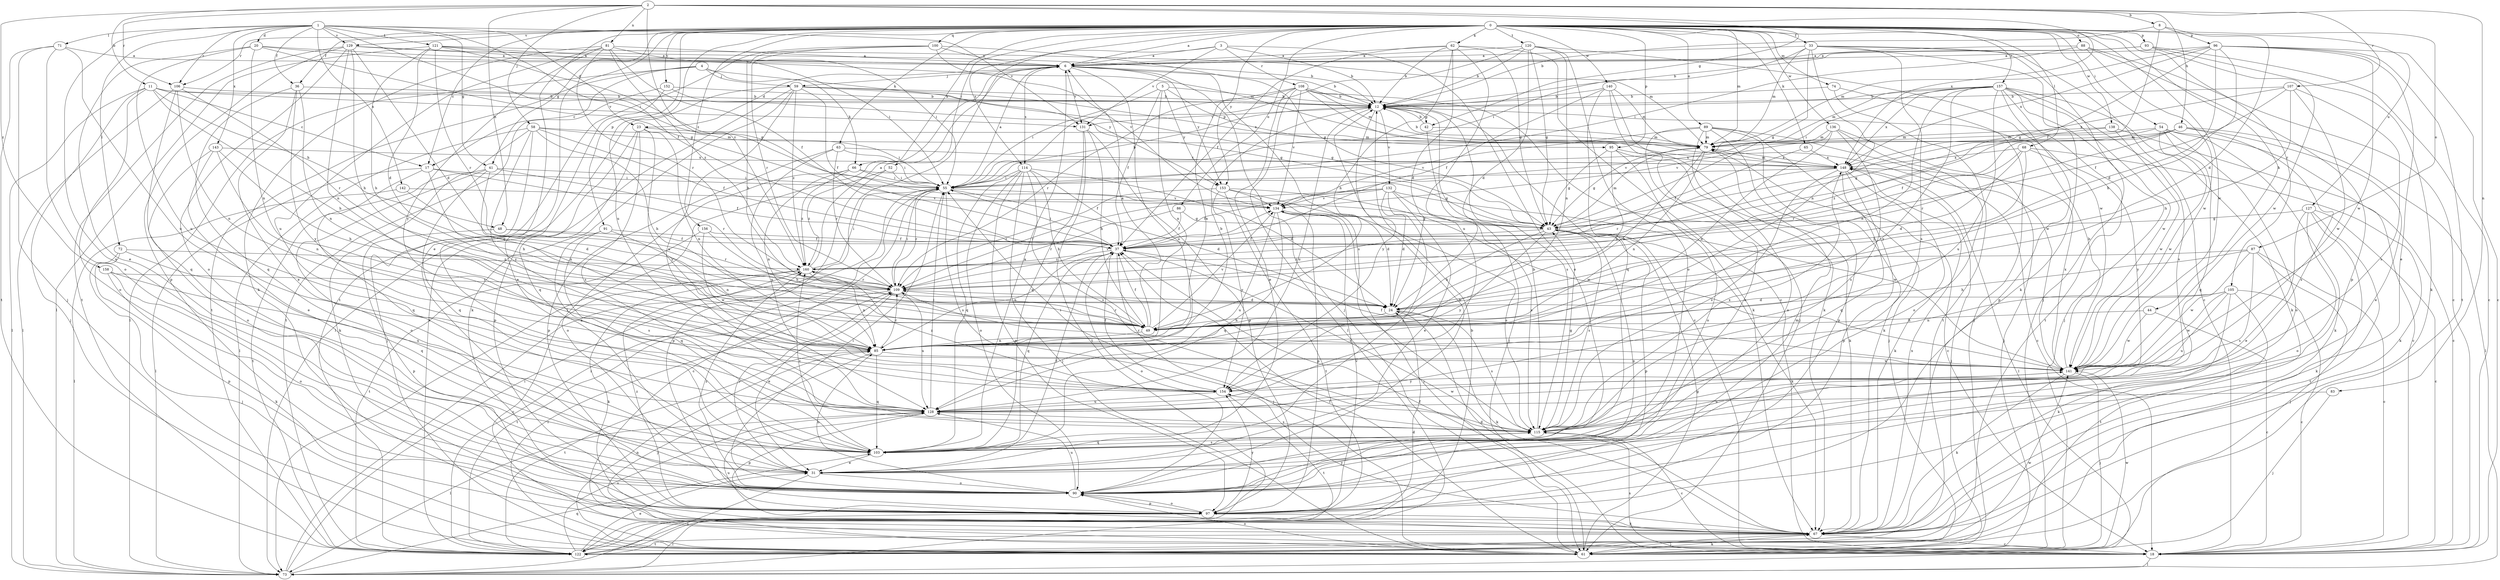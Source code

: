 strict digraph  {
0;
1;
2;
3;
4;
5;
6;
8;
11;
12;
17;
18;
20;
23;
24;
31;
33;
36;
37;
41;
42;
43;
44;
46;
48;
49;
52;
54;
55;
58;
59;
61;
62;
63;
65;
66;
67;
68;
71;
72;
73;
74;
79;
81;
83;
85;
86;
87;
88;
89;
90;
91;
93;
95;
96;
97;
100;
103;
105;
106;
107;
108;
109;
114;
115;
120;
121;
122;
127;
128;
129;
131;
132;
134;
136;
138;
140;
141;
142;
143;
148;
152;
153;
154;
156;
157;
158;
160;
0 -> 6  [label=a];
0 -> 17  [label=c];
0 -> 31  [label=e];
0 -> 33  [label=f];
0 -> 36  [label=f];
0 -> 41  [label=g];
0 -> 44  [label=h];
0 -> 52  [label=i];
0 -> 54  [label=i];
0 -> 62  [label=k];
0 -> 63  [label=k];
0 -> 65  [label=k];
0 -> 66  [label=k];
0 -> 68  [label=l];
0 -> 74  [label=m];
0 -> 79  [label=m];
0 -> 86  [label=o];
0 -> 87  [label=o];
0 -> 88  [label=o];
0 -> 89  [label=o];
0 -> 91  [label=p];
0 -> 93  [label=p];
0 -> 95  [label=p];
0 -> 100  [label=q];
0 -> 103  [label=q];
0 -> 105  [label=r];
0 -> 106  [label=r];
0 -> 114  [label=s];
0 -> 120  [label=t];
0 -> 127  [label=u];
0 -> 128  [label=u];
0 -> 129  [label=v];
0 -> 136  [label=w];
0 -> 138  [label=w];
0 -> 140  [label=w];
0 -> 141  [label=w];
0 -> 152  [label=y];
0 -> 153  [label=y];
0 -> 156  [label=z];
0 -> 157  [label=z];
1 -> 20  [label=d];
1 -> 23  [label=d];
1 -> 36  [label=f];
1 -> 37  [label=f];
1 -> 41  [label=g];
1 -> 55  [label=i];
1 -> 71  [label=l];
1 -> 72  [label=l];
1 -> 90  [label=o];
1 -> 106  [label=r];
1 -> 121  [label=t];
1 -> 129  [label=v];
1 -> 131  [label=v];
1 -> 142  [label=x];
1 -> 143  [label=x];
2 -> 8  [label=b];
2 -> 11  [label=b];
2 -> 42  [label=g];
2 -> 46  [label=h];
2 -> 48  [label=h];
2 -> 58  [label=j];
2 -> 81  [label=n];
2 -> 83  [label=n];
2 -> 106  [label=r];
2 -> 107  [label=r];
2 -> 148  [label=x];
2 -> 158  [label=z];
2 -> 160  [label=z];
3 -> 6  [label=a];
3 -> 12  [label=b];
3 -> 73  [label=l];
3 -> 90  [label=o];
3 -> 108  [label=r];
3 -> 131  [label=v];
4 -> 17  [label=c];
4 -> 59  [label=j];
4 -> 66  [label=k];
4 -> 73  [label=l];
4 -> 122  [label=t];
4 -> 153  [label=y];
5 -> 12  [label=b];
5 -> 37  [label=f];
5 -> 55  [label=i];
5 -> 85  [label=n];
5 -> 95  [label=p];
5 -> 153  [label=y];
6 -> 12  [label=b];
6 -> 23  [label=d];
6 -> 59  [label=j];
6 -> 61  [label=j];
6 -> 114  [label=s];
6 -> 115  [label=s];
6 -> 128  [label=u];
6 -> 131  [label=v];
6 -> 153  [label=y];
8 -> 12  [label=b];
8 -> 24  [label=d];
8 -> 37  [label=f];
8 -> 96  [label=p];
11 -> 12  [label=b];
11 -> 17  [label=c];
11 -> 48  [label=h];
11 -> 49  [label=h];
11 -> 61  [label=j];
11 -> 73  [label=l];
11 -> 90  [label=o];
11 -> 131  [label=v];
12 -> 42  [label=g];
12 -> 115  [label=s];
12 -> 128  [label=u];
12 -> 131  [label=v];
12 -> 132  [label=v];
12 -> 154  [label=y];
17 -> 49  [label=h];
17 -> 55  [label=i];
17 -> 73  [label=l];
17 -> 103  [label=q];
17 -> 109  [label=r];
18 -> 37  [label=f];
18 -> 73  [label=l];
18 -> 115  [label=s];
20 -> 6  [label=a];
20 -> 31  [label=e];
20 -> 43  [label=g];
20 -> 79  [label=m];
20 -> 85  [label=n];
20 -> 128  [label=u];
23 -> 79  [label=m];
23 -> 85  [label=n];
23 -> 97  [label=p];
23 -> 103  [label=q];
23 -> 115  [label=s];
23 -> 154  [label=y];
24 -> 49  [label=h];
24 -> 67  [label=k];
24 -> 115  [label=s];
31 -> 37  [label=f];
31 -> 73  [label=l];
31 -> 90  [label=o];
31 -> 109  [label=r];
33 -> 6  [label=a];
33 -> 18  [label=c];
33 -> 43  [label=g];
33 -> 55  [label=i];
33 -> 61  [label=j];
33 -> 67  [label=k];
33 -> 79  [label=m];
33 -> 85  [label=n];
33 -> 115  [label=s];
36 -> 12  [label=b];
36 -> 31  [label=e];
36 -> 85  [label=n];
36 -> 103  [label=q];
36 -> 154  [label=y];
37 -> 55  [label=i];
37 -> 61  [label=j];
37 -> 85  [label=n];
37 -> 90  [label=o];
37 -> 103  [label=q];
37 -> 115  [label=s];
37 -> 160  [label=z];
41 -> 37  [label=f];
41 -> 55  [label=i];
41 -> 85  [label=n];
41 -> 90  [label=o];
41 -> 103  [label=q];
41 -> 122  [label=t];
42 -> 12  [label=b];
42 -> 61  [label=j];
42 -> 79  [label=m];
43 -> 37  [label=f];
43 -> 49  [label=h];
43 -> 67  [label=k];
43 -> 79  [label=m];
43 -> 90  [label=o];
43 -> 97  [label=p];
43 -> 115  [label=s];
43 -> 154  [label=y];
44 -> 18  [label=c];
44 -> 49  [label=h];
44 -> 141  [label=w];
46 -> 31  [label=e];
46 -> 37  [label=f];
46 -> 43  [label=g];
46 -> 73  [label=l];
46 -> 79  [label=m];
46 -> 109  [label=r];
46 -> 115  [label=s];
48 -> 37  [label=f];
48 -> 97  [label=p];
48 -> 109  [label=r];
49 -> 6  [label=a];
49 -> 37  [label=f];
49 -> 85  [label=n];
49 -> 109  [label=r];
49 -> 134  [label=v];
52 -> 55  [label=i];
52 -> 97  [label=p];
52 -> 160  [label=z];
54 -> 18  [label=c];
54 -> 67  [label=k];
54 -> 79  [label=m];
54 -> 90  [label=o];
54 -> 103  [label=q];
54 -> 134  [label=v];
54 -> 141  [label=w];
55 -> 6  [label=a];
55 -> 12  [label=b];
55 -> 18  [label=c];
55 -> 24  [label=d];
55 -> 109  [label=r];
55 -> 115  [label=s];
55 -> 134  [label=v];
58 -> 37  [label=f];
58 -> 49  [label=h];
58 -> 55  [label=i];
58 -> 61  [label=j];
58 -> 67  [label=k];
58 -> 73  [label=l];
58 -> 79  [label=m];
58 -> 154  [label=y];
59 -> 12  [label=b];
59 -> 37  [label=f];
59 -> 43  [label=g];
59 -> 67  [label=k];
59 -> 73  [label=l];
59 -> 122  [label=t];
59 -> 128  [label=u];
59 -> 148  [label=x];
59 -> 160  [label=z];
61 -> 37  [label=f];
61 -> 43  [label=g];
61 -> 67  [label=k];
61 -> 85  [label=n];
61 -> 90  [label=o];
61 -> 109  [label=r];
61 -> 141  [label=w];
62 -> 6  [label=a];
62 -> 12  [label=b];
62 -> 18  [label=c];
62 -> 24  [label=d];
62 -> 37  [label=f];
62 -> 43  [label=g];
62 -> 49  [label=h];
62 -> 128  [label=u];
63 -> 55  [label=i];
63 -> 97  [label=p];
63 -> 109  [label=r];
63 -> 128  [label=u];
63 -> 148  [label=x];
65 -> 37  [label=f];
65 -> 148  [label=x];
66 -> 43  [label=g];
66 -> 55  [label=i];
66 -> 85  [label=n];
66 -> 90  [label=o];
66 -> 160  [label=z];
67 -> 18  [label=c];
67 -> 24  [label=d];
67 -> 61  [label=j];
67 -> 122  [label=t];
67 -> 128  [label=u];
67 -> 148  [label=x];
67 -> 154  [label=y];
68 -> 24  [label=d];
68 -> 49  [label=h];
68 -> 67  [label=k];
68 -> 109  [label=r];
68 -> 148  [label=x];
68 -> 154  [label=y];
71 -> 6  [label=a];
71 -> 61  [label=j];
71 -> 90  [label=o];
71 -> 122  [label=t];
71 -> 128  [label=u];
72 -> 61  [label=j];
72 -> 97  [label=p];
72 -> 103  [label=q];
72 -> 160  [label=z];
73 -> 6  [label=a];
73 -> 55  [label=i];
73 -> 103  [label=q];
74 -> 12  [label=b];
74 -> 61  [label=j];
74 -> 122  [label=t];
79 -> 12  [label=b];
79 -> 18  [label=c];
79 -> 43  [label=g];
79 -> 49  [label=h];
79 -> 85  [label=n];
79 -> 148  [label=x];
81 -> 6  [label=a];
81 -> 37  [label=f];
81 -> 55  [label=i];
81 -> 67  [label=k];
81 -> 109  [label=r];
81 -> 128  [label=u];
81 -> 154  [label=y];
81 -> 160  [label=z];
83 -> 61  [label=j];
83 -> 128  [label=u];
85 -> 12  [label=b];
85 -> 61  [label=j];
85 -> 103  [label=q];
85 -> 109  [label=r];
85 -> 122  [label=t];
85 -> 141  [label=w];
86 -> 37  [label=f];
86 -> 43  [label=g];
86 -> 109  [label=r];
87 -> 18  [label=c];
87 -> 49  [label=h];
87 -> 61  [label=j];
87 -> 115  [label=s];
87 -> 141  [label=w];
87 -> 160  [label=z];
88 -> 6  [label=a];
88 -> 18  [label=c];
88 -> 55  [label=i];
88 -> 97  [label=p];
88 -> 141  [label=w];
89 -> 18  [label=c];
89 -> 31  [label=e];
89 -> 61  [label=j];
89 -> 67  [label=k];
89 -> 79  [label=m];
89 -> 90  [label=o];
89 -> 97  [label=p];
89 -> 134  [label=v];
90 -> 12  [label=b];
90 -> 55  [label=i];
90 -> 79  [label=m];
90 -> 85  [label=n];
90 -> 97  [label=p];
90 -> 128  [label=u];
90 -> 160  [label=z];
91 -> 37  [label=f];
91 -> 85  [label=n];
91 -> 103  [label=q];
91 -> 115  [label=s];
93 -> 6  [label=a];
93 -> 12  [label=b];
93 -> 18  [label=c];
93 -> 67  [label=k];
93 -> 141  [label=w];
95 -> 43  [label=g];
95 -> 49  [label=h];
95 -> 67  [label=k];
95 -> 90  [label=o];
95 -> 148  [label=x];
96 -> 6  [label=a];
96 -> 18  [label=c];
96 -> 24  [label=d];
96 -> 31  [label=e];
96 -> 43  [label=g];
96 -> 49  [label=h];
96 -> 79  [label=m];
96 -> 122  [label=t];
96 -> 141  [label=w];
96 -> 148  [label=x];
97 -> 67  [label=k];
97 -> 73  [label=l];
97 -> 90  [label=o];
97 -> 134  [label=v];
97 -> 154  [label=y];
97 -> 160  [label=z];
100 -> 6  [label=a];
100 -> 43  [label=g];
100 -> 49  [label=h];
100 -> 109  [label=r];
100 -> 122  [label=t];
100 -> 134  [label=v];
103 -> 6  [label=a];
103 -> 31  [label=e];
103 -> 115  [label=s];
103 -> 160  [label=z];
105 -> 18  [label=c];
105 -> 24  [label=d];
105 -> 67  [label=k];
105 -> 85  [label=n];
105 -> 122  [label=t];
105 -> 128  [label=u];
105 -> 141  [label=w];
106 -> 12  [label=b];
106 -> 73  [label=l];
106 -> 85  [label=n];
106 -> 103  [label=q];
106 -> 109  [label=r];
107 -> 12  [label=b];
107 -> 37  [label=f];
107 -> 49  [label=h];
107 -> 115  [label=s];
107 -> 141  [label=w];
107 -> 148  [label=x];
108 -> 12  [label=b];
108 -> 18  [label=c];
108 -> 31  [label=e];
108 -> 67  [label=k];
108 -> 73  [label=l];
108 -> 79  [label=m];
108 -> 85  [label=n];
108 -> 109  [label=r];
108 -> 134  [label=v];
108 -> 141  [label=w];
109 -> 24  [label=d];
109 -> 31  [label=e];
109 -> 55  [label=i];
109 -> 122  [label=t];
109 -> 128  [label=u];
109 -> 134  [label=v];
114 -> 24  [label=d];
114 -> 37  [label=f];
114 -> 49  [label=h];
114 -> 55  [label=i];
114 -> 61  [label=j];
114 -> 90  [label=o];
114 -> 97  [label=p];
114 -> 103  [label=q];
114 -> 115  [label=s];
115 -> 12  [label=b];
115 -> 18  [label=c];
115 -> 43  [label=g];
115 -> 55  [label=i];
115 -> 103  [label=q];
115 -> 148  [label=x];
120 -> 6  [label=a];
120 -> 12  [label=b];
120 -> 24  [label=d];
120 -> 43  [label=g];
120 -> 55  [label=i];
120 -> 85  [label=n];
120 -> 90  [label=o];
120 -> 141  [label=w];
121 -> 6  [label=a];
121 -> 24  [label=d];
121 -> 43  [label=g];
121 -> 49  [label=h];
121 -> 55  [label=i];
121 -> 73  [label=l];
121 -> 79  [label=m];
121 -> 109  [label=r];
122 -> 12  [label=b];
122 -> 24  [label=d];
122 -> 31  [label=e];
122 -> 55  [label=i];
122 -> 128  [label=u];
122 -> 141  [label=w];
127 -> 18  [label=c];
127 -> 31  [label=e];
127 -> 43  [label=g];
127 -> 67  [label=k];
127 -> 90  [label=o];
127 -> 122  [label=t];
128 -> 55  [label=i];
128 -> 73  [label=l];
128 -> 97  [label=p];
128 -> 115  [label=s];
128 -> 141  [label=w];
129 -> 6  [label=a];
129 -> 12  [label=b];
129 -> 24  [label=d];
129 -> 49  [label=h];
129 -> 85  [label=n];
129 -> 90  [label=o];
129 -> 97  [label=p];
129 -> 122  [label=t];
131 -> 49  [label=h];
131 -> 97  [label=p];
131 -> 103  [label=q];
131 -> 122  [label=t];
132 -> 24  [label=d];
132 -> 31  [label=e];
132 -> 37  [label=f];
132 -> 103  [label=q];
132 -> 109  [label=r];
132 -> 115  [label=s];
132 -> 134  [label=v];
132 -> 141  [label=w];
134 -> 43  [label=g];
134 -> 61  [label=j];
134 -> 97  [label=p];
134 -> 103  [label=q];
134 -> 115  [label=s];
134 -> 128  [label=u];
136 -> 61  [label=j];
136 -> 79  [label=m];
136 -> 85  [label=n];
136 -> 90  [label=o];
136 -> 115  [label=s];
136 -> 134  [label=v];
138 -> 18  [label=c];
138 -> 79  [label=m];
138 -> 141  [label=w];
138 -> 160  [label=z];
140 -> 12  [label=b];
140 -> 37  [label=f];
140 -> 61  [label=j];
140 -> 67  [label=k];
140 -> 79  [label=m];
140 -> 103  [label=q];
141 -> 12  [label=b];
141 -> 37  [label=f];
141 -> 61  [label=j];
141 -> 67  [label=k];
141 -> 109  [label=r];
141 -> 148  [label=x];
141 -> 154  [label=y];
142 -> 24  [label=d];
142 -> 73  [label=l];
142 -> 134  [label=v];
143 -> 31  [label=e];
143 -> 49  [label=h];
143 -> 85  [label=n];
143 -> 90  [label=o];
143 -> 148  [label=x];
148 -> 55  [label=i];
148 -> 61  [label=j];
148 -> 67  [label=k];
148 -> 73  [label=l];
148 -> 79  [label=m];
148 -> 97  [label=p];
148 -> 103  [label=q];
148 -> 109  [label=r];
148 -> 115  [label=s];
152 -> 12  [label=b];
152 -> 31  [label=e];
152 -> 43  [label=g];
152 -> 122  [label=t];
153 -> 24  [label=d];
153 -> 109  [label=r];
153 -> 122  [label=t];
153 -> 134  [label=v];
153 -> 141  [label=w];
153 -> 154  [label=y];
154 -> 37  [label=f];
154 -> 122  [label=t];
154 -> 128  [label=u];
154 -> 160  [label=z];
156 -> 37  [label=f];
156 -> 49  [label=h];
156 -> 122  [label=t];
156 -> 141  [label=w];
157 -> 12  [label=b];
157 -> 55  [label=i];
157 -> 61  [label=j];
157 -> 67  [label=k];
157 -> 79  [label=m];
157 -> 85  [label=n];
157 -> 97  [label=p];
157 -> 115  [label=s];
157 -> 122  [label=t];
157 -> 128  [label=u];
157 -> 141  [label=w];
157 -> 148  [label=x];
157 -> 154  [label=y];
158 -> 67  [label=k];
158 -> 90  [label=o];
158 -> 109  [label=r];
158 -> 128  [label=u];
160 -> 6  [label=a];
160 -> 18  [label=c];
160 -> 55  [label=i];
160 -> 67  [label=k];
160 -> 85  [label=n];
160 -> 109  [label=r];
}
